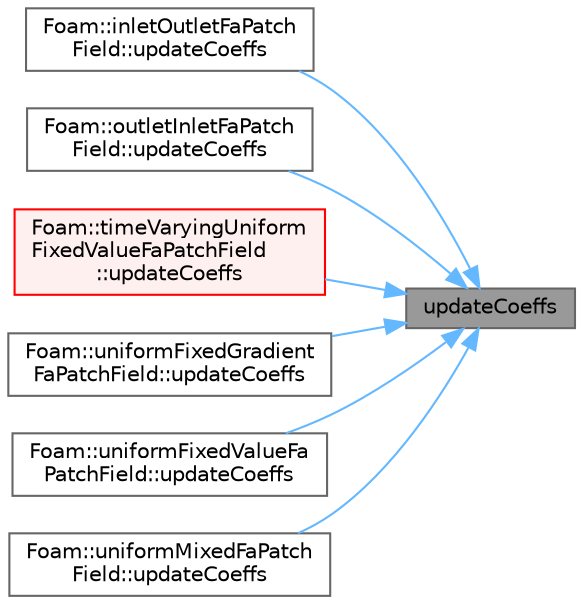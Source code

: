 digraph "updateCoeffs"
{
 // LATEX_PDF_SIZE
  bgcolor="transparent";
  edge [fontname=Helvetica,fontsize=10,labelfontname=Helvetica,labelfontsize=10];
  node [fontname=Helvetica,fontsize=10,shape=box,height=0.2,width=0.4];
  rankdir="RL";
  Node1 [id="Node000001",label="updateCoeffs",height=0.2,width=0.4,color="gray40", fillcolor="grey60", style="filled", fontcolor="black",tooltip=" "];
  Node1 -> Node2 [id="edge1_Node000001_Node000002",dir="back",color="steelblue1",style="solid",tooltip=" "];
  Node2 [id="Node000002",label="Foam::inletOutletFaPatch\lField::updateCoeffs",height=0.2,width=0.4,color="grey40", fillcolor="white", style="filled",URL="$classFoam_1_1inletOutletFaPatchField.html#a7e24eafac629d3733181cd942d4c902f",tooltip=" "];
  Node1 -> Node3 [id="edge2_Node000001_Node000003",dir="back",color="steelblue1",style="solid",tooltip=" "];
  Node3 [id="Node000003",label="Foam::outletInletFaPatch\lField::updateCoeffs",height=0.2,width=0.4,color="grey40", fillcolor="white", style="filled",URL="$classFoam_1_1outletInletFaPatchField.html#a7e24eafac629d3733181cd942d4c902f",tooltip=" "];
  Node1 -> Node4 [id="edge3_Node000001_Node000004",dir="back",color="steelblue1",style="solid",tooltip=" "];
  Node4 [id="Node000004",label="Foam::timeVaryingUniform\lFixedValueFaPatchField\l::updateCoeffs",height=0.2,width=0.4,color="red", fillcolor="#FFF0F0", style="filled",URL="$classFoam_1_1timeVaryingUniformFixedValueFaPatchField.html#a7e24eafac629d3733181cd942d4c902f",tooltip=" "];
  Node1 -> Node6 [id="edge4_Node000001_Node000006",dir="back",color="steelblue1",style="solid",tooltip=" "];
  Node6 [id="Node000006",label="Foam::uniformFixedGradient\lFaPatchField::updateCoeffs",height=0.2,width=0.4,color="grey40", fillcolor="white", style="filled",URL="$classFoam_1_1uniformFixedGradientFaPatchField.html#a7e24eafac629d3733181cd942d4c902f",tooltip=" "];
  Node1 -> Node7 [id="edge5_Node000001_Node000007",dir="back",color="steelblue1",style="solid",tooltip=" "];
  Node7 [id="Node000007",label="Foam::uniformFixedValueFa\lPatchField::updateCoeffs",height=0.2,width=0.4,color="grey40", fillcolor="white", style="filled",URL="$classFoam_1_1uniformFixedValueFaPatchField.html#a7e24eafac629d3733181cd942d4c902f",tooltip=" "];
  Node1 -> Node8 [id="edge6_Node000001_Node000008",dir="back",color="steelblue1",style="solid",tooltip=" "];
  Node8 [id="Node000008",label="Foam::uniformMixedFaPatch\lField::updateCoeffs",height=0.2,width=0.4,color="grey40", fillcolor="white", style="filled",URL="$classFoam_1_1uniformMixedFaPatchField.html#a7e24eafac629d3733181cd942d4c902f",tooltip=" "];
}
